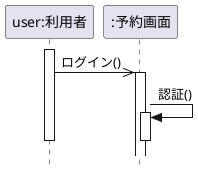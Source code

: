 @startuml
hide footbox
 /' 厳密なUMLに準拠する '/
skinparam style strictuml
participant "user:利用者" as user
participant ":予約画面" as yoyaku

activate  user
user ->> yoyaku : ログイン()
  activate  yoyaku
    yoyaku -> yoyaku : 認証()
    activate  yoyaku
    ' yoyaku --> yoyaku 
  deactivate  yoyaku

deactivate user

@enduml

